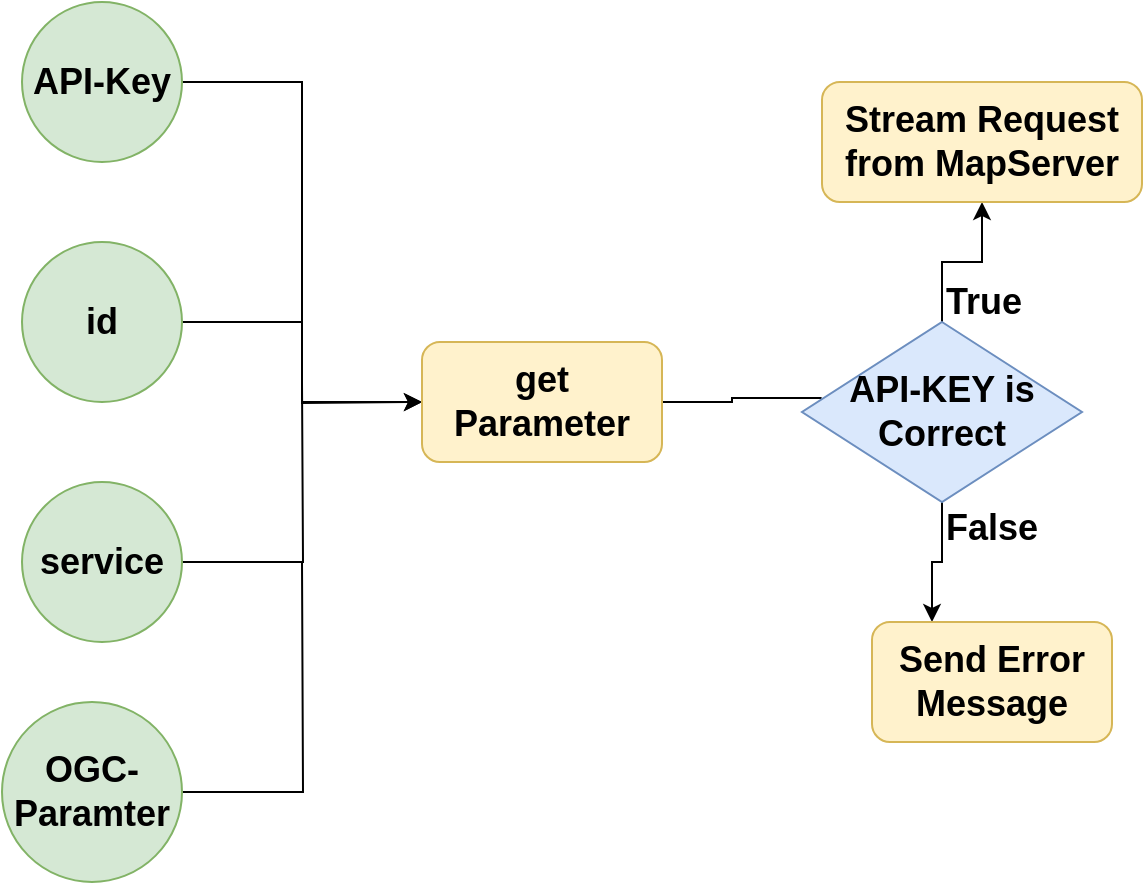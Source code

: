 <mxfile version="10.6.5" type="device"><diagram id="-4Gwp11s-24NvDbDNhPx" name="Seite-1"><mxGraphModel dx="1394" dy="848" grid="1" gridSize="10" guides="1" tooltips="1" connect="1" arrows="1" fold="1" page="1" pageScale="1" pageWidth="827" pageHeight="1169" math="0" shadow="0"><root><mxCell id="0"/><mxCell id="1" parent="0"/><mxCell id="wAq6loAJzeeCkPsBx9UE-7" style="edgeStyle=orthogonalEdgeStyle;rounded=0;orthogonalLoop=1;jettySize=auto;html=1;exitX=1;exitY=0.5;exitDx=0;exitDy=0;entryX=0;entryY=0.5;entryDx=0;entryDy=0;fontSize=18;" edge="1" parent="1" source="wAq6loAJzeeCkPsBx9UE-2" target="wAq6loAJzeeCkPsBx9UE-6"><mxGeometry relative="1" as="geometry"/></mxCell><mxCell id="wAq6loAJzeeCkPsBx9UE-2" value="API-Key" style="ellipse;whiteSpace=wrap;html=1;aspect=fixed;fillColor=#d5e8d4;strokeColor=#82b366;fontStyle=1;fontSize=18;" vertex="1" parent="1"><mxGeometry x="40" y="40" width="80" height="80" as="geometry"/></mxCell><mxCell id="wAq6loAJzeeCkPsBx9UE-10" style="edgeStyle=orthogonalEdgeStyle;rounded=0;orthogonalLoop=1;jettySize=auto;html=1;exitX=1;exitY=0.5;exitDx=0;exitDy=0;fontSize=18;endArrow=none;endFill=0;" edge="1" parent="1" source="wAq6loAJzeeCkPsBx9UE-3"><mxGeometry relative="1" as="geometry"><mxPoint x="180" y="230" as="targetPoint"/></mxGeometry></mxCell><mxCell id="wAq6loAJzeeCkPsBx9UE-3" value="service" style="ellipse;whiteSpace=wrap;html=1;aspect=fixed;fontSize=18;fontStyle=1;fillColor=#d5e8d4;strokeColor=#82b366;" vertex="1" parent="1"><mxGeometry x="40" y="280" width="80" height="80" as="geometry"/></mxCell><mxCell id="wAq6loAJzeeCkPsBx9UE-8" style="edgeStyle=orthogonalEdgeStyle;rounded=0;orthogonalLoop=1;jettySize=auto;html=1;exitX=1;exitY=0.5;exitDx=0;exitDy=0;fontSize=18;" edge="1" parent="1" source="wAq6loAJzeeCkPsBx9UE-4"><mxGeometry relative="1" as="geometry"><mxPoint x="240" y="240" as="targetPoint"/></mxGeometry></mxCell><mxCell id="wAq6loAJzeeCkPsBx9UE-4" value="id" style="ellipse;whiteSpace=wrap;html=1;aspect=fixed;fontSize=18;fontStyle=1;fillColor=#d5e8d4;strokeColor=#82b366;" vertex="1" parent="1"><mxGeometry x="40" y="160" width="80" height="80" as="geometry"/></mxCell><mxCell id="wAq6loAJzeeCkPsBx9UE-11" style="edgeStyle=orthogonalEdgeStyle;rounded=0;orthogonalLoop=1;jettySize=auto;html=1;exitX=1;exitY=0.5;exitDx=0;exitDy=0;endArrow=none;endFill=0;fontSize=18;" edge="1" parent="1" source="wAq6loAJzeeCkPsBx9UE-5"><mxGeometry relative="1" as="geometry"><mxPoint x="180" y="320" as="targetPoint"/></mxGeometry></mxCell><mxCell id="wAq6loAJzeeCkPsBx9UE-5" value="OGC-Paramter" style="ellipse;whiteSpace=wrap;html=1;aspect=fixed;fontSize=18;fontStyle=1;fillColor=#d5e8d4;strokeColor=#82b366;" vertex="1" parent="1"><mxGeometry x="30" y="390" width="90" height="90" as="geometry"/></mxCell><mxCell id="wAq6loAJzeeCkPsBx9UE-14" style="edgeStyle=orthogonalEdgeStyle;rounded=0;orthogonalLoop=1;jettySize=auto;html=1;exitX=1;exitY=0.5;exitDx=0;exitDy=0;entryX=0.07;entryY=0.422;entryDx=0;entryDy=0;entryPerimeter=0;endArrow=none;endFill=0;fontSize=18;" edge="1" parent="1" source="wAq6loAJzeeCkPsBx9UE-6" target="wAq6loAJzeeCkPsBx9UE-13"><mxGeometry relative="1" as="geometry"/></mxCell><mxCell id="wAq6loAJzeeCkPsBx9UE-6" value="get Parameter" style="rounded=1;whiteSpace=wrap;html=1;fontSize=18;fillColor=#fff2cc;strokeColor=#d6b656;fontStyle=1" vertex="1" parent="1"><mxGeometry x="240" y="210" width="120" height="60" as="geometry"/></mxCell><mxCell id="wAq6loAJzeeCkPsBx9UE-17" style="edgeStyle=orthogonalEdgeStyle;rounded=0;orthogonalLoop=1;jettySize=auto;html=1;exitX=0.5;exitY=0;exitDx=0;exitDy=0;entryX=0.5;entryY=1;entryDx=0;entryDy=0;endArrow=classic;endFill=1;fontSize=18;" edge="1" parent="1" source="wAq6loAJzeeCkPsBx9UE-13" target="wAq6loAJzeeCkPsBx9UE-15"><mxGeometry relative="1" as="geometry"/></mxCell><mxCell id="wAq6loAJzeeCkPsBx9UE-21" style="edgeStyle=orthogonalEdgeStyle;rounded=0;orthogonalLoop=1;jettySize=auto;html=1;exitX=0.5;exitY=1;exitDx=0;exitDy=0;entryX=0.25;entryY=0;entryDx=0;entryDy=0;endArrow=classic;endFill=1;fontSize=18;" edge="1" parent="1" source="wAq6loAJzeeCkPsBx9UE-13" target="wAq6loAJzeeCkPsBx9UE-19"><mxGeometry relative="1" as="geometry"/></mxCell><mxCell id="wAq6loAJzeeCkPsBx9UE-13" value="API-KEY is Correct" style="rhombus;whiteSpace=wrap;html=1;fontSize=18;fillColor=#dae8fc;strokeColor=#6c8ebf;fontStyle=1" vertex="1" parent="1"><mxGeometry x="430" y="200" width="140" height="90" as="geometry"/></mxCell><mxCell id="wAq6loAJzeeCkPsBx9UE-15" value="Stream Request from MapServer" style="rounded=1;whiteSpace=wrap;html=1;fontSize=18;fillColor=#fff2cc;strokeColor=#d6b656;fontStyle=1" vertex="1" parent="1"><mxGeometry x="440" y="80" width="160" height="60" as="geometry"/></mxCell><mxCell id="wAq6loAJzeeCkPsBx9UE-18" value="True" style="text;html=1;resizable=0;points=[];autosize=1;align=left;verticalAlign=top;spacingTop=-4;fontSize=18;fontStyle=1" vertex="1" parent="1"><mxGeometry x="500" y="177" width="50" height="20" as="geometry"/></mxCell><mxCell id="wAq6loAJzeeCkPsBx9UE-19" value="Send Error Message" style="rounded=1;whiteSpace=wrap;html=1;fontSize=18;fillColor=#fff2cc;strokeColor=#d6b656;fontStyle=1" vertex="1" parent="1"><mxGeometry x="465" y="350" width="120" height="60" as="geometry"/></mxCell><mxCell id="wAq6loAJzeeCkPsBx9UE-22" value="False" style="text;html=1;resizable=0;points=[];autosize=1;align=left;verticalAlign=top;spacingTop=-4;fontSize=18;fontStyle=1" vertex="1" parent="1"><mxGeometry x="500" y="290" width="60" height="20" as="geometry"/></mxCell></root></mxGraphModel></diagram></mxfile>